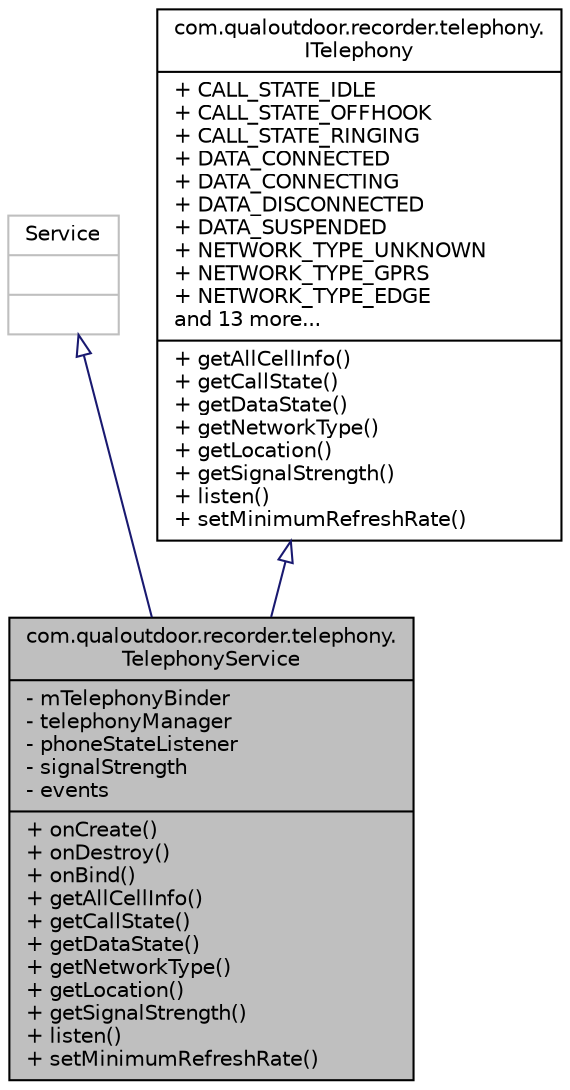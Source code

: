 digraph "com.qualoutdoor.recorder.telephony.TelephonyService"
{
  edge [fontname="Helvetica",fontsize="10",labelfontname="Helvetica",labelfontsize="10"];
  node [fontname="Helvetica",fontsize="10",shape=record];
  Node1 [label="{com.qualoutdoor.recorder.telephony.\lTelephonyService\n|- mTelephonyBinder\l- telephonyManager\l- phoneStateListener\l- signalStrength\l- events\l|+ onCreate()\l+ onDestroy()\l+ onBind()\l+ getAllCellInfo()\l+ getCallState()\l+ getDataState()\l+ getNetworkType()\l+ getLocation()\l+ getSignalStrength()\l+ listen()\l+ setMinimumRefreshRate()\l}",height=0.2,width=0.4,color="black", fillcolor="grey75", style="filled" fontcolor="black"];
  Node2 -> Node1 [dir="back",color="midnightblue",fontsize="10",style="solid",arrowtail="onormal"];
  Node2 [label="{Service\n||}",height=0.2,width=0.4,color="grey75", fillcolor="white", style="filled"];
  Node3 -> Node1 [dir="back",color="midnightblue",fontsize="10",style="solid",arrowtail="onormal"];
  Node3 [label="{com.qualoutdoor.recorder.telephony.\lITelephony\n|+ CALL_STATE_IDLE\l+ CALL_STATE_OFFHOOK\l+ CALL_STATE_RINGING\l+ DATA_CONNECTED\l+ DATA_CONNECTING\l+ DATA_DISCONNECTED\l+ DATA_SUSPENDED\l+ NETWORK_TYPE_UNKNOWN\l+ NETWORK_TYPE_GPRS\l+ NETWORK_TYPE_EDGE\land 13 more...\l|+ getAllCellInfo()\l+ getCallState()\l+ getDataState()\l+ getNetworkType()\l+ getLocation()\l+ getSignalStrength()\l+ listen()\l+ setMinimumRefreshRate()\l}",height=0.2,width=0.4,color="black", fillcolor="white", style="filled",URL="$interfacecom_1_1qualoutdoor_1_1recorder_1_1telephony_1_1ITelephony.html"];
}
